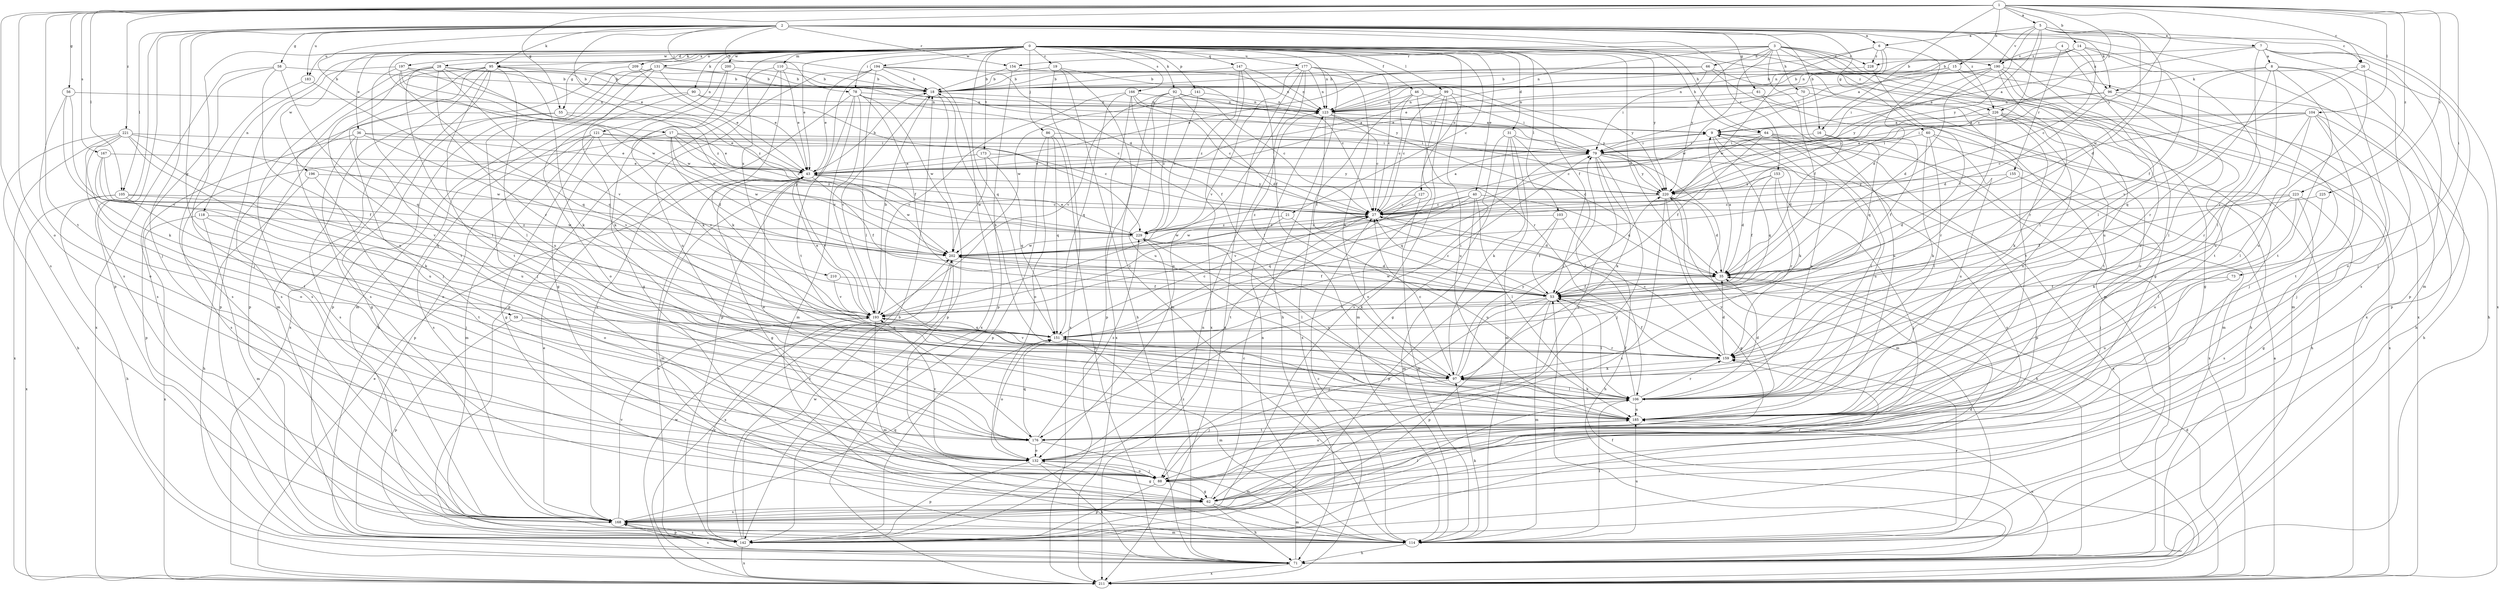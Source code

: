 strict digraph  {
0;
1;
2;
3;
4;
5;
6;
7;
8;
9;
14;
15;
16;
17;
18;
19;
21;
26;
27;
28;
31;
35;
36;
40;
43;
46;
53;
55;
56;
58;
59;
60;
61;
62;
64;
66;
70;
71;
73;
78;
79;
86;
88;
90;
92;
95;
96;
97;
99;
103;
104;
105;
106;
110;
114;
118;
121;
123;
127;
131;
132;
141;
142;
147;
151;
153;
154;
155;
159;
166;
167;
168;
173;
176;
177;
183;
185;
190;
193;
194;
196;
197;
200;
202;
209;
210;
211;
220;
221;
223;
225;
226;
228;
229;
0 -> 19  [label=c];
0 -> 21  [label=c];
0 -> 28  [label=d];
0 -> 31  [label=d];
0 -> 35  [label=d];
0 -> 36  [label=e];
0 -> 40  [label=e];
0 -> 43  [label=e];
0 -> 46  [label=f];
0 -> 53  [label=f];
0 -> 55  [label=g];
0 -> 64  [label=h];
0 -> 86  [label=j];
0 -> 88  [label=j];
0 -> 90  [label=k];
0 -> 92  [label=k];
0 -> 95  [label=k];
0 -> 99  [label=l];
0 -> 103  [label=l];
0 -> 110  [label=m];
0 -> 114  [label=m];
0 -> 118  [label=n];
0 -> 121  [label=n];
0 -> 123  [label=n];
0 -> 127  [label=o];
0 -> 131  [label=o];
0 -> 141  [label=p];
0 -> 147  [label=q];
0 -> 151  [label=q];
0 -> 166  [label=s];
0 -> 173  [label=t];
0 -> 177  [label=u];
0 -> 183  [label=u];
0 -> 190  [label=v];
0 -> 194  [label=w];
0 -> 196  [label=w];
0 -> 197  [label=w];
0 -> 200  [label=w];
0 -> 202  [label=w];
0 -> 209  [label=x];
0 -> 210  [label=x];
0 -> 211  [label=x];
0 -> 220  [label=y];
1 -> 5  [label=a];
1 -> 14  [label=b];
1 -> 15  [label=b];
1 -> 16  [label=b];
1 -> 26  [label=c];
1 -> 55  [label=g];
1 -> 56  [label=g];
1 -> 73  [label=i];
1 -> 104  [label=l];
1 -> 105  [label=l];
1 -> 132  [label=o];
1 -> 167  [label=s];
1 -> 168  [label=s];
1 -> 176  [label=t];
1 -> 220  [label=y];
1 -> 221  [label=z];
1 -> 223  [label=z];
1 -> 225  [label=z];
1 -> 226  [label=z];
2 -> 6  [label=a];
2 -> 16  [label=b];
2 -> 17  [label=b];
2 -> 18  [label=b];
2 -> 43  [label=e];
2 -> 58  [label=g];
2 -> 59  [label=g];
2 -> 60  [label=g];
2 -> 61  [label=g];
2 -> 64  [label=h];
2 -> 78  [label=i];
2 -> 88  [label=j];
2 -> 95  [label=k];
2 -> 96  [label=k];
2 -> 105  [label=l];
2 -> 106  [label=l];
2 -> 114  [label=m];
2 -> 142  [label=p];
2 -> 153  [label=r];
2 -> 154  [label=r];
2 -> 168  [label=s];
2 -> 183  [label=u];
2 -> 211  [label=x];
2 -> 226  [label=z];
3 -> 53  [label=f];
3 -> 66  [label=h];
3 -> 70  [label=h];
3 -> 78  [label=i];
3 -> 106  [label=l];
3 -> 123  [label=n];
3 -> 154  [label=r];
3 -> 185  [label=u];
3 -> 202  [label=w];
3 -> 211  [label=x];
3 -> 220  [label=y];
3 -> 226  [label=z];
3 -> 228  [label=z];
4 -> 62  [label=g];
4 -> 96  [label=k];
4 -> 155  [label=r];
4 -> 190  [label=v];
5 -> 6  [label=a];
5 -> 7  [label=a];
5 -> 26  [label=c];
5 -> 27  [label=c];
5 -> 35  [label=d];
5 -> 43  [label=e];
5 -> 190  [label=v];
5 -> 202  [label=w];
5 -> 220  [label=y];
6 -> 35  [label=d];
6 -> 43  [label=e];
6 -> 79  [label=i];
6 -> 123  [label=n];
6 -> 202  [label=w];
6 -> 228  [label=z];
7 -> 8  [label=a];
7 -> 9  [label=a];
7 -> 18  [label=b];
7 -> 88  [label=j];
7 -> 142  [label=p];
7 -> 159  [label=r];
7 -> 168  [label=s];
8 -> 96  [label=k];
8 -> 132  [label=o];
8 -> 142  [label=p];
8 -> 159  [label=r];
8 -> 176  [label=t];
8 -> 185  [label=u];
8 -> 193  [label=v];
9 -> 79  [label=i];
9 -> 97  [label=k];
9 -> 106  [label=l];
9 -> 151  [label=q];
9 -> 211  [label=x];
14 -> 9  [label=a];
14 -> 27  [label=c];
14 -> 53  [label=f];
14 -> 106  [label=l];
14 -> 123  [label=n];
14 -> 228  [label=z];
15 -> 18  [label=b];
15 -> 79  [label=i];
15 -> 106  [label=l];
15 -> 123  [label=n];
15 -> 176  [label=t];
16 -> 35  [label=d];
16 -> 53  [label=f];
16 -> 79  [label=i];
17 -> 27  [label=c];
17 -> 35  [label=d];
17 -> 43  [label=e];
17 -> 79  [label=i];
17 -> 168  [label=s];
17 -> 202  [label=w];
17 -> 229  [label=z];
18 -> 123  [label=n];
18 -> 142  [label=p];
18 -> 193  [label=v];
19 -> 18  [label=b];
19 -> 27  [label=c];
19 -> 71  [label=h];
19 -> 114  [label=m];
19 -> 211  [label=x];
21 -> 185  [label=u];
21 -> 202  [label=w];
21 -> 229  [label=z];
26 -> 18  [label=b];
26 -> 71  [label=h];
26 -> 151  [label=q];
26 -> 185  [label=u];
27 -> 9  [label=a];
27 -> 35  [label=d];
27 -> 202  [label=w];
27 -> 229  [label=z];
28 -> 18  [label=b];
28 -> 106  [label=l];
28 -> 159  [label=r];
28 -> 168  [label=s];
28 -> 176  [label=t];
28 -> 193  [label=v];
28 -> 202  [label=w];
28 -> 229  [label=z];
31 -> 62  [label=g];
31 -> 79  [label=i];
31 -> 97  [label=k];
31 -> 106  [label=l];
31 -> 114  [label=m];
31 -> 132  [label=o];
35 -> 9  [label=a];
35 -> 53  [label=f];
36 -> 43  [label=e];
36 -> 79  [label=i];
36 -> 132  [label=o];
36 -> 142  [label=p];
36 -> 185  [label=u];
36 -> 193  [label=v];
40 -> 27  [label=c];
40 -> 35  [label=d];
40 -> 106  [label=l];
40 -> 114  [label=m];
40 -> 151  [label=q];
40 -> 193  [label=v];
43 -> 18  [label=b];
43 -> 53  [label=f];
43 -> 62  [label=g];
43 -> 114  [label=m];
43 -> 193  [label=v];
43 -> 202  [label=w];
43 -> 220  [label=y];
46 -> 27  [label=c];
46 -> 79  [label=i];
46 -> 123  [label=n];
46 -> 159  [label=r];
46 -> 211  [label=x];
53 -> 27  [label=c];
53 -> 88  [label=j];
53 -> 106  [label=l];
53 -> 114  [label=m];
53 -> 142  [label=p];
53 -> 193  [label=v];
53 -> 202  [label=w];
55 -> 9  [label=a];
55 -> 43  [label=e];
55 -> 62  [label=g];
55 -> 168  [label=s];
56 -> 97  [label=k];
56 -> 123  [label=n];
56 -> 132  [label=o];
56 -> 193  [label=v];
58 -> 18  [label=b];
58 -> 151  [label=q];
58 -> 168  [label=s];
58 -> 185  [label=u];
58 -> 211  [label=x];
59 -> 142  [label=p];
59 -> 151  [label=q];
59 -> 176  [label=t];
60 -> 71  [label=h];
60 -> 79  [label=i];
60 -> 97  [label=k];
60 -> 106  [label=l];
60 -> 185  [label=u];
61 -> 71  [label=h];
61 -> 123  [label=n];
61 -> 185  [label=u];
62 -> 27  [label=c];
62 -> 71  [label=h];
62 -> 114  [label=m];
62 -> 159  [label=r];
62 -> 168  [label=s];
64 -> 27  [label=c];
64 -> 53  [label=f];
64 -> 71  [label=h];
64 -> 79  [label=i];
64 -> 142  [label=p];
64 -> 168  [label=s];
64 -> 185  [label=u];
66 -> 18  [label=b];
66 -> 43  [label=e];
66 -> 79  [label=i];
66 -> 132  [label=o];
66 -> 176  [label=t];
70 -> 123  [label=n];
70 -> 151  [label=q];
70 -> 176  [label=t];
71 -> 43  [label=e];
71 -> 53  [label=f];
71 -> 123  [label=n];
71 -> 168  [label=s];
71 -> 185  [label=u];
71 -> 211  [label=x];
71 -> 229  [label=z];
73 -> 53  [label=f];
73 -> 185  [label=u];
78 -> 27  [label=c];
78 -> 53  [label=f];
78 -> 114  [label=m];
78 -> 123  [label=n];
78 -> 142  [label=p];
78 -> 168  [label=s];
78 -> 193  [label=v];
78 -> 202  [label=w];
79 -> 43  [label=e];
79 -> 88  [label=j];
79 -> 97  [label=k];
79 -> 114  [label=m];
79 -> 132  [label=o];
79 -> 151  [label=q];
79 -> 211  [label=x];
79 -> 220  [label=y];
86 -> 71  [label=h];
86 -> 79  [label=i];
86 -> 132  [label=o];
86 -> 142  [label=p];
86 -> 151  [label=q];
88 -> 62  [label=g];
88 -> 132  [label=o];
88 -> 142  [label=p];
90 -> 71  [label=h];
90 -> 123  [label=n];
90 -> 132  [label=o];
90 -> 229  [label=z];
92 -> 9  [label=a];
92 -> 27  [label=c];
92 -> 35  [label=d];
92 -> 123  [label=n];
92 -> 142  [label=p];
92 -> 185  [label=u];
92 -> 193  [label=v];
92 -> 229  [label=z];
95 -> 9  [label=a];
95 -> 18  [label=b];
95 -> 88  [label=j];
95 -> 97  [label=k];
95 -> 114  [label=m];
95 -> 142  [label=p];
95 -> 168  [label=s];
95 -> 176  [label=t];
95 -> 185  [label=u];
95 -> 211  [label=x];
96 -> 35  [label=d];
96 -> 71  [label=h];
96 -> 88  [label=j];
96 -> 123  [label=n];
96 -> 220  [label=y];
97 -> 27  [label=c];
97 -> 79  [label=i];
97 -> 88  [label=j];
97 -> 106  [label=l];
97 -> 220  [label=y];
99 -> 27  [label=c];
99 -> 114  [label=m];
99 -> 123  [label=n];
99 -> 168  [label=s];
99 -> 185  [label=u];
99 -> 220  [label=y];
103 -> 53  [label=f];
103 -> 71  [label=h];
103 -> 142  [label=p];
103 -> 229  [label=z];
104 -> 9  [label=a];
104 -> 27  [label=c];
104 -> 71  [label=h];
104 -> 79  [label=i];
104 -> 88  [label=j];
104 -> 106  [label=l];
104 -> 159  [label=r];
104 -> 176  [label=t];
105 -> 27  [label=c];
105 -> 71  [label=h];
105 -> 176  [label=t];
105 -> 202  [label=w];
105 -> 211  [label=x];
106 -> 9  [label=a];
106 -> 35  [label=d];
106 -> 53  [label=f];
106 -> 97  [label=k];
106 -> 159  [label=r];
106 -> 185  [label=u];
110 -> 18  [label=b];
110 -> 43  [label=e];
110 -> 62  [label=g];
110 -> 97  [label=k];
110 -> 185  [label=u];
114 -> 27  [label=c];
114 -> 71  [label=h];
114 -> 97  [label=k];
114 -> 106  [label=l];
114 -> 159  [label=r];
114 -> 185  [label=u];
118 -> 114  [label=m];
118 -> 132  [label=o];
118 -> 211  [label=x];
118 -> 229  [label=z];
121 -> 27  [label=c];
121 -> 62  [label=g];
121 -> 79  [label=i];
121 -> 114  [label=m];
121 -> 142  [label=p];
121 -> 168  [label=s];
121 -> 193  [label=v];
123 -> 9  [label=a];
123 -> 27  [label=c];
123 -> 35  [label=d];
123 -> 53  [label=f];
127 -> 27  [label=c];
127 -> 114  [label=m];
127 -> 176  [label=t];
127 -> 229  [label=z];
131 -> 18  [label=b];
131 -> 43  [label=e];
131 -> 88  [label=j];
131 -> 97  [label=k];
131 -> 114  [label=m];
131 -> 142  [label=p];
131 -> 220  [label=y];
132 -> 62  [label=g];
132 -> 71  [label=h];
132 -> 88  [label=j];
132 -> 142  [label=p];
132 -> 185  [label=u];
132 -> 193  [label=v];
141 -> 123  [label=n];
141 -> 202  [label=w];
141 -> 229  [label=z];
142 -> 18  [label=b];
142 -> 35  [label=d];
142 -> 123  [label=n];
142 -> 168  [label=s];
142 -> 193  [label=v];
142 -> 202  [label=w];
142 -> 211  [label=x];
147 -> 18  [label=b];
147 -> 53  [label=f];
147 -> 123  [label=n];
147 -> 211  [label=x];
147 -> 229  [label=z];
151 -> 27  [label=c];
151 -> 79  [label=i];
151 -> 114  [label=m];
151 -> 132  [label=o];
151 -> 159  [label=r];
153 -> 35  [label=d];
153 -> 53  [label=f];
153 -> 88  [label=j];
153 -> 159  [label=r];
153 -> 220  [label=y];
154 -> 18  [label=b];
154 -> 142  [label=p];
154 -> 220  [label=y];
155 -> 35  [label=d];
155 -> 88  [label=j];
155 -> 220  [label=y];
159 -> 18  [label=b];
159 -> 27  [label=c];
159 -> 35  [label=d];
159 -> 53  [label=f];
159 -> 97  [label=k];
159 -> 193  [label=v];
166 -> 27  [label=c];
166 -> 53  [label=f];
166 -> 79  [label=i];
166 -> 123  [label=n];
166 -> 151  [label=q];
166 -> 193  [label=v];
166 -> 211  [label=x];
167 -> 43  [label=e];
167 -> 97  [label=k];
167 -> 151  [label=q];
167 -> 193  [label=v];
168 -> 43  [label=e];
168 -> 106  [label=l];
168 -> 114  [label=m];
168 -> 142  [label=p];
168 -> 151  [label=q];
168 -> 193  [label=v];
173 -> 43  [label=e];
173 -> 151  [label=q];
173 -> 202  [label=w];
173 -> 220  [label=y];
176 -> 43  [label=e];
176 -> 114  [label=m];
176 -> 132  [label=o];
176 -> 151  [label=q];
176 -> 229  [label=z];
177 -> 18  [label=b];
177 -> 27  [label=c];
177 -> 71  [label=h];
177 -> 97  [label=k];
177 -> 106  [label=l];
177 -> 123  [label=n];
177 -> 132  [label=o];
177 -> 193  [label=v];
177 -> 211  [label=x];
183 -> 151  [label=q];
183 -> 168  [label=s];
185 -> 151  [label=q];
185 -> 176  [label=t];
185 -> 220  [label=y];
190 -> 18  [label=b];
190 -> 35  [label=d];
190 -> 43  [label=e];
190 -> 62  [label=g];
190 -> 114  [label=m];
190 -> 159  [label=r];
190 -> 185  [label=u];
190 -> 220  [label=y];
193 -> 18  [label=b];
193 -> 27  [label=c];
193 -> 43  [label=e];
193 -> 114  [label=m];
193 -> 151  [label=q];
194 -> 18  [label=b];
194 -> 27  [label=c];
194 -> 43  [label=e];
194 -> 106  [label=l];
194 -> 123  [label=n];
194 -> 142  [label=p];
194 -> 176  [label=t];
194 -> 211  [label=x];
196 -> 71  [label=h];
196 -> 88  [label=j];
196 -> 220  [label=y];
197 -> 18  [label=b];
197 -> 106  [label=l];
197 -> 142  [label=p];
197 -> 151  [label=q];
197 -> 202  [label=w];
197 -> 229  [label=z];
200 -> 18  [label=b];
200 -> 62  [label=g];
200 -> 97  [label=k];
202 -> 35  [label=d];
202 -> 53  [label=f];
202 -> 88  [label=j];
202 -> 211  [label=x];
209 -> 18  [label=b];
209 -> 43  [label=e];
209 -> 168  [label=s];
210 -> 53  [label=f];
210 -> 193  [label=v];
211 -> 9  [label=a];
211 -> 35  [label=d];
211 -> 43  [label=e];
211 -> 53  [label=f];
211 -> 202  [label=w];
220 -> 27  [label=c];
220 -> 35  [label=d];
220 -> 62  [label=g];
220 -> 71  [label=h];
220 -> 168  [label=s];
221 -> 53  [label=f];
221 -> 71  [label=h];
221 -> 79  [label=i];
221 -> 132  [label=o];
221 -> 176  [label=t];
221 -> 185  [label=u];
221 -> 202  [label=w];
221 -> 211  [label=x];
223 -> 27  [label=c];
223 -> 53  [label=f];
223 -> 62  [label=g];
223 -> 97  [label=k];
223 -> 106  [label=l];
223 -> 168  [label=s];
225 -> 27  [label=c];
225 -> 185  [label=u];
226 -> 9  [label=a];
226 -> 43  [label=e];
226 -> 97  [label=k];
226 -> 114  [label=m];
226 -> 159  [label=r];
226 -> 185  [label=u];
226 -> 211  [label=x];
228 -> 18  [label=b];
228 -> 53  [label=f];
229 -> 43  [label=e];
229 -> 97  [label=k];
229 -> 106  [label=l];
229 -> 185  [label=u];
229 -> 202  [label=w];
}
